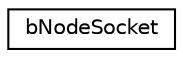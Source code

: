 digraph G
{
  edge [fontname="Helvetica",fontsize="10",labelfontname="Helvetica",labelfontsize="10"];
  node [fontname="Helvetica",fontsize="10",shape=record];
  rankdir=LR;
  Node1 [label="bNodeSocket",height=0.2,width=0.4,color="black", fillcolor="white", style="filled",URL="$dd/d4e/structbNodeSocket.html"];
}
